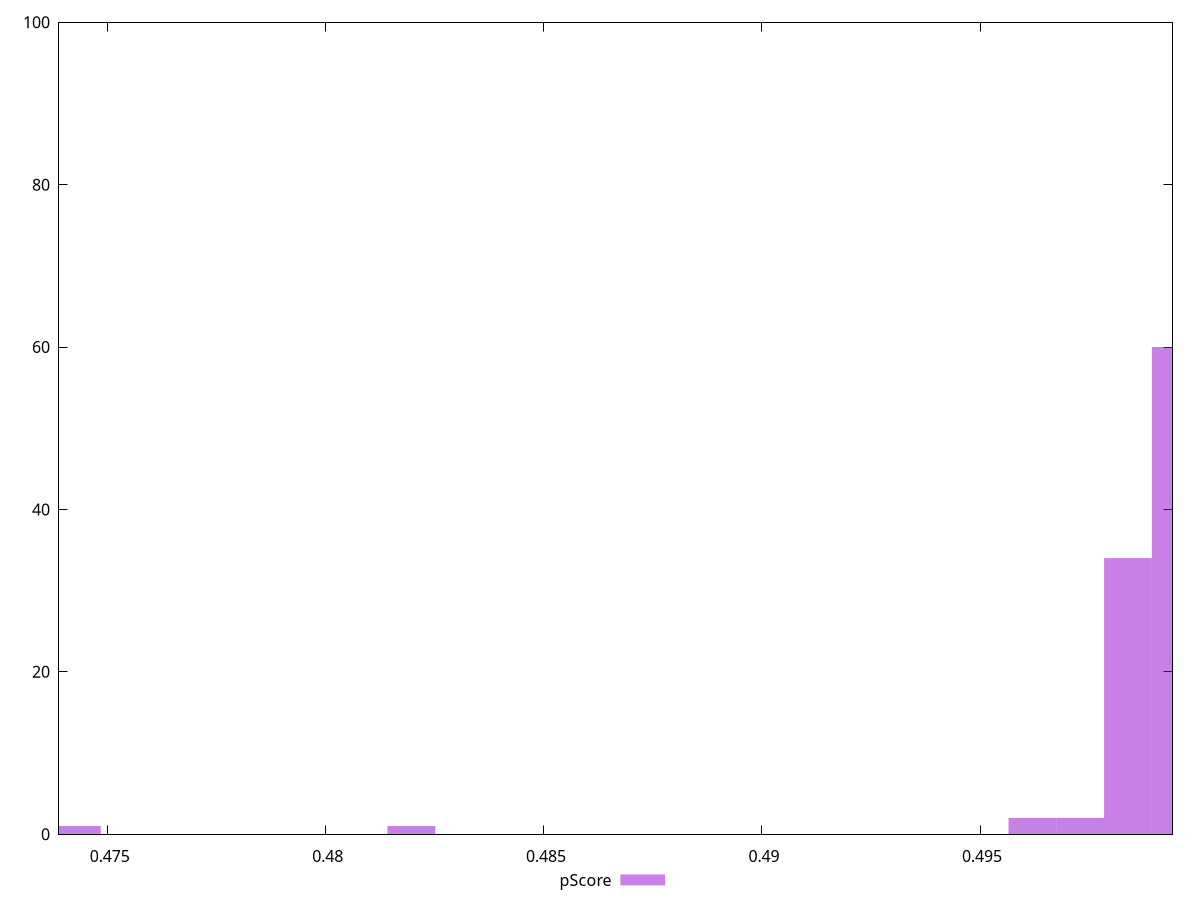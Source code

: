 reset

$pScore <<EOF
0.47429273599680827 1
0.498390750296877 34
0.49948611458324377 60
0.4962000217241435 2
0.49729538601051027 2
0.4819602860013756 1
EOF

set key outside below
set boxwidth 0.0010953642863667627
set xrange [0.4738823529411765:0.49941176470588233]
set yrange [0:100]
set trange [0:100]
set style fill transparent solid 0.5 noborder
set terminal svg size 640, 490 enhanced background rgb 'white'
set output "report_00019_2021-02-10T18-14-37.922Z//uses-rel-preload/samples/pages+cached+noadtech+nomedia/pScore/histogram.svg"

plot $pScore title "pScore" with boxes

reset
